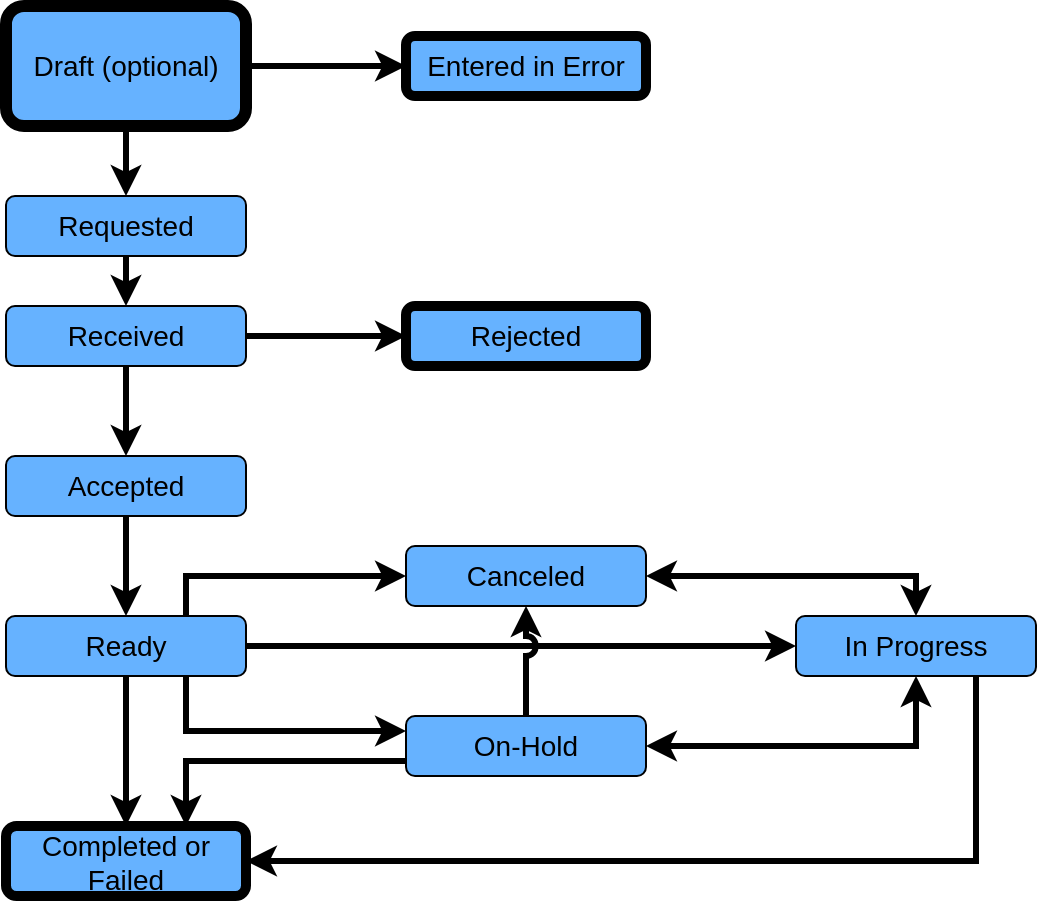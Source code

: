<mxfile version="19.0.1" type="device"><diagram id="VveE3P3fXgZeAthQIM0d" name="Page-1"><mxGraphModel dx="1106" dy="1181" grid="1" gridSize="10" guides="1" tooltips="1" connect="1" arrows="1" fold="1" page="1" pageScale="1" pageWidth="850" pageHeight="1100" math="0" shadow="0"><root><mxCell id="0"/><mxCell id="1" parent="0"/><mxCell id="dEIIJowMPavv_VetpSU6-3" value="&lt;font style=&quot;font-size: 14px;&quot;&gt;Entered in Error&lt;/font&gt;" style="rounded=1;whiteSpace=wrap;html=1;fillColor=#66B2FF;strokeWidth=5;" vertex="1" parent="1"><mxGeometry x="230" y="115" width="120" height="30" as="geometry"/></mxCell><mxCell id="dEIIJowMPavv_VetpSU6-21" style="edgeStyle=orthogonalEdgeStyle;rounded=0;orthogonalLoop=1;jettySize=auto;html=1;exitX=0.5;exitY=1;exitDx=0;exitDy=0;entryX=0.5;entryY=0;entryDx=0;entryDy=0;fontSize=14;strokeWidth=3;" edge="1" parent="1" source="dEIIJowMPavv_VetpSU6-5" target="dEIIJowMPavv_VetpSU6-6"><mxGeometry relative="1" as="geometry"/></mxCell><mxCell id="dEIIJowMPavv_VetpSU6-5" value="&lt;font style=&quot;font-size: 14px;&quot;&gt;Requested&lt;/font&gt;" style="rounded=1;whiteSpace=wrap;html=1;fillColor=#66B2FF;" vertex="1" parent="1"><mxGeometry x="30" y="195" width="120" height="30" as="geometry"/></mxCell><mxCell id="dEIIJowMPavv_VetpSU6-22" style="edgeStyle=orthogonalEdgeStyle;rounded=0;orthogonalLoop=1;jettySize=auto;html=1;exitX=0.5;exitY=1;exitDx=0;exitDy=0;entryX=0.5;entryY=0;entryDx=0;entryDy=0;fontSize=14;strokeWidth=3;" edge="1" parent="1" source="dEIIJowMPavv_VetpSU6-6" target="dEIIJowMPavv_VetpSU6-7"><mxGeometry relative="1" as="geometry"/></mxCell><mxCell id="dEIIJowMPavv_VetpSU6-26" style="edgeStyle=orthogonalEdgeStyle;rounded=0;orthogonalLoop=1;jettySize=auto;html=1;exitX=1;exitY=0.5;exitDx=0;exitDy=0;entryX=0;entryY=0.5;entryDx=0;entryDy=0;fontSize=14;strokeWidth=3;" edge="1" parent="1" source="dEIIJowMPavv_VetpSU6-6" target="dEIIJowMPavv_VetpSU6-18"><mxGeometry relative="1" as="geometry"/></mxCell><mxCell id="dEIIJowMPavv_VetpSU6-6" value="&lt;font style=&quot;font-size: 14px;&quot;&gt;Received&lt;/font&gt;" style="rounded=1;whiteSpace=wrap;html=1;fillColor=#66B2FF;" vertex="1" parent="1"><mxGeometry x="30" y="250" width="120" height="30" as="geometry"/></mxCell><mxCell id="dEIIJowMPavv_VetpSU6-23" style="edgeStyle=orthogonalEdgeStyle;rounded=0;orthogonalLoop=1;jettySize=auto;html=1;exitX=0.5;exitY=1;exitDx=0;exitDy=0;entryX=0.5;entryY=0;entryDx=0;entryDy=0;fontSize=14;strokeWidth=3;" edge="1" parent="1" source="dEIIJowMPavv_VetpSU6-7" target="dEIIJowMPavv_VetpSU6-9"><mxGeometry relative="1" as="geometry"/></mxCell><mxCell id="dEIIJowMPavv_VetpSU6-7" value="&lt;span style=&quot;font-size: 14px;&quot;&gt;Accepted&lt;/span&gt;" style="rounded=1;whiteSpace=wrap;html=1;fillColor=#66B2FF;" vertex="1" parent="1"><mxGeometry x="30" y="325" width="120" height="30" as="geometry"/></mxCell><mxCell id="dEIIJowMPavv_VetpSU6-32" style="edgeStyle=orthogonalEdgeStyle;rounded=0;jumpStyle=arc;jumpSize=6;orthogonalLoop=1;jettySize=auto;html=1;exitX=1;exitY=0.5;exitDx=0;exitDy=0;fontSize=14;startArrow=classic;startFill=1;entryX=0.5;entryY=0;entryDx=0;entryDy=0;strokeWidth=3;" edge="1" parent="1" source="dEIIJowMPavv_VetpSU6-8" target="dEIIJowMPavv_VetpSU6-10"><mxGeometry relative="1" as="geometry"><mxPoint x="480" y="385" as="targetPoint"/></mxGeometry></mxCell><mxCell id="dEIIJowMPavv_VetpSU6-8" value="&lt;font style=&quot;font-size: 14px;&quot;&gt;Canceled&lt;/font&gt;" style="rounded=1;whiteSpace=wrap;html=1;fillColor=#66B2FF;" vertex="1" parent="1"><mxGeometry x="230" y="370" width="120" height="30" as="geometry"/></mxCell><mxCell id="dEIIJowMPavv_VetpSU6-24" style="edgeStyle=orthogonalEdgeStyle;rounded=0;orthogonalLoop=1;jettySize=auto;html=1;exitX=0.5;exitY=1;exitDx=0;exitDy=0;entryX=0.5;entryY=0;entryDx=0;entryDy=0;fontSize=14;strokeWidth=3;" edge="1" parent="1" source="dEIIJowMPavv_VetpSU6-9" target="dEIIJowMPavv_VetpSU6-19"><mxGeometry relative="1" as="geometry"/></mxCell><mxCell id="dEIIJowMPavv_VetpSU6-39" style="edgeStyle=orthogonalEdgeStyle;rounded=0;jumpStyle=arc;jumpSize=6;orthogonalLoop=1;jettySize=auto;html=1;exitX=0.75;exitY=0;exitDx=0;exitDy=0;fontSize=14;startArrow=none;startFill=0;entryX=0;entryY=0.5;entryDx=0;entryDy=0;strokeWidth=3;" edge="1" parent="1" source="dEIIJowMPavv_VetpSU6-9" target="dEIIJowMPavv_VetpSU6-8"><mxGeometry relative="1" as="geometry"><mxPoint x="120" y="380" as="targetPoint"/></mxGeometry></mxCell><mxCell id="dEIIJowMPavv_VetpSU6-40" style="edgeStyle=orthogonalEdgeStyle;rounded=0;jumpStyle=arc;jumpSize=6;orthogonalLoop=1;jettySize=auto;html=1;exitX=1;exitY=0.5;exitDx=0;exitDy=0;entryX=0;entryY=0.5;entryDx=0;entryDy=0;fontSize=14;startArrow=none;startFill=0;strokeWidth=3;" edge="1" parent="1" source="dEIIJowMPavv_VetpSU6-9" target="dEIIJowMPavv_VetpSU6-10"><mxGeometry relative="1" as="geometry"/></mxCell><mxCell id="dEIIJowMPavv_VetpSU6-43" style="edgeStyle=orthogonalEdgeStyle;rounded=0;jumpStyle=arc;jumpSize=6;orthogonalLoop=1;jettySize=auto;html=1;exitX=0.75;exitY=1;exitDx=0;exitDy=0;fontSize=14;startArrow=none;startFill=0;strokeWidth=3;entryX=0;entryY=0.25;entryDx=0;entryDy=0;" edge="1" parent="1" source="dEIIJowMPavv_VetpSU6-9" target="dEIIJowMPavv_VetpSU6-11"><mxGeometry relative="1" as="geometry"><mxPoint x="130" y="470" as="targetPoint"/></mxGeometry></mxCell><mxCell id="dEIIJowMPavv_VetpSU6-9" value="&lt;span style=&quot;font-size: 14px;&quot;&gt;Ready&lt;/span&gt;" style="rounded=1;whiteSpace=wrap;html=1;fillColor=#66B2FF;" vertex="1" parent="1"><mxGeometry x="30" y="405" width="120" height="30" as="geometry"/></mxCell><mxCell id="dEIIJowMPavv_VetpSU6-36" style="edgeStyle=orthogonalEdgeStyle;rounded=0;jumpStyle=arc;jumpSize=6;orthogonalLoop=1;jettySize=auto;html=1;exitX=0.75;exitY=1;exitDx=0;exitDy=0;fontSize=14;startArrow=none;startFill=0;entryX=1;entryY=0.5;entryDx=0;entryDy=0;strokeWidth=3;" edge="1" parent="1" source="dEIIJowMPavv_VetpSU6-10" target="dEIIJowMPavv_VetpSU6-19"><mxGeometry relative="1" as="geometry"><mxPoint x="515" y="510" as="targetPoint"/></mxGeometry></mxCell><mxCell id="dEIIJowMPavv_VetpSU6-10" value="&lt;span style=&quot;font-size: 14px;&quot;&gt;In Progress&lt;/span&gt;" style="rounded=1;whiteSpace=wrap;html=1;fillColor=#66B2FF;" vertex="1" parent="1"><mxGeometry x="425" y="405" width="120" height="30" as="geometry"/></mxCell><mxCell id="dEIIJowMPavv_VetpSU6-29" style="edgeStyle=orthogonalEdgeStyle;rounded=0;orthogonalLoop=1;jettySize=auto;html=1;exitX=0.5;exitY=0;exitDx=0;exitDy=0;entryX=0.5;entryY=1;entryDx=0;entryDy=0;fontSize=14;jumpStyle=arc;strokeWidth=3;" edge="1" parent="1" source="dEIIJowMPavv_VetpSU6-11" target="dEIIJowMPavv_VetpSU6-8"><mxGeometry relative="1" as="geometry"/></mxCell><mxCell id="dEIIJowMPavv_VetpSU6-37" style="edgeStyle=orthogonalEdgeStyle;rounded=0;jumpStyle=arc;jumpSize=6;orthogonalLoop=1;jettySize=auto;html=1;exitX=1;exitY=0.5;exitDx=0;exitDy=0;fontSize=14;startArrow=classic;startFill=1;strokeWidth=3;" edge="1" parent="1" source="dEIIJowMPavv_VetpSU6-11" target="dEIIJowMPavv_VetpSU6-10"><mxGeometry relative="1" as="geometry"><mxPoint x="470" y="470" as="targetPoint"/></mxGeometry></mxCell><mxCell id="dEIIJowMPavv_VetpSU6-42" style="edgeStyle=orthogonalEdgeStyle;rounded=0;jumpStyle=arc;jumpSize=6;orthogonalLoop=1;jettySize=auto;html=1;exitX=0;exitY=0.75;exitDx=0;exitDy=0;fontSize=14;startArrow=none;startFill=0;entryX=0.75;entryY=0;entryDx=0;entryDy=0;strokeWidth=3;" edge="1" parent="1" source="dEIIJowMPavv_VetpSU6-11" target="dEIIJowMPavv_VetpSU6-19"><mxGeometry relative="1" as="geometry"><mxPoint x="120" y="500" as="targetPoint"/></mxGeometry></mxCell><mxCell id="dEIIJowMPavv_VetpSU6-11" value="&lt;span style=&quot;font-size: 14px;&quot;&gt;On-Hold&lt;/span&gt;" style="rounded=1;whiteSpace=wrap;html=1;fillColor=#66B2FF;" vertex="1" parent="1"><mxGeometry x="230" y="455" width="120" height="30" as="geometry"/></mxCell><mxCell id="dEIIJowMPavv_VetpSU6-20" style="edgeStyle=orthogonalEdgeStyle;rounded=0;orthogonalLoop=1;jettySize=auto;html=1;exitX=0.5;exitY=1;exitDx=0;exitDy=0;entryX=0.5;entryY=0;entryDx=0;entryDy=0;fontSize=14;strokeWidth=3;" edge="1" parent="1" source="dEIIJowMPavv_VetpSU6-17" target="dEIIJowMPavv_VetpSU6-5"><mxGeometry relative="1" as="geometry"/></mxCell><mxCell id="dEIIJowMPavv_VetpSU6-25" style="edgeStyle=orthogonalEdgeStyle;rounded=0;orthogonalLoop=1;jettySize=auto;html=1;exitX=1;exitY=0.5;exitDx=0;exitDy=0;entryX=0;entryY=0.5;entryDx=0;entryDy=0;fontSize=14;strokeWidth=3;" edge="1" parent="1" source="dEIIJowMPavv_VetpSU6-17" target="dEIIJowMPavv_VetpSU6-3"><mxGeometry relative="1" as="geometry"/></mxCell><mxCell id="dEIIJowMPavv_VetpSU6-17" value="Draft (optional)" style="rounded=1;whiteSpace=wrap;html=1;fontSize=14;strokeWidth=6;fillColor=#66B2FF;" vertex="1" parent="1"><mxGeometry x="30" y="100" width="120" height="60" as="geometry"/></mxCell><mxCell id="dEIIJowMPavv_VetpSU6-18" value="&lt;span style=&quot;font-size: 14px;&quot;&gt;Rejected&lt;/span&gt;" style="rounded=1;whiteSpace=wrap;html=1;fillColor=#66B2FF;strokeWidth=5;" vertex="1" parent="1"><mxGeometry x="230" y="250" width="120" height="30" as="geometry"/></mxCell><mxCell id="dEIIJowMPavv_VetpSU6-19" value="&lt;span style=&quot;font-size: 14px;&quot;&gt;Completed or Failed&lt;/span&gt;" style="rounded=1;whiteSpace=wrap;html=1;fillColor=#66B2FF;strokeWidth=5;" vertex="1" parent="1"><mxGeometry x="30" y="510" width="120" height="35" as="geometry"/></mxCell></root></mxGraphModel></diagram></mxfile>